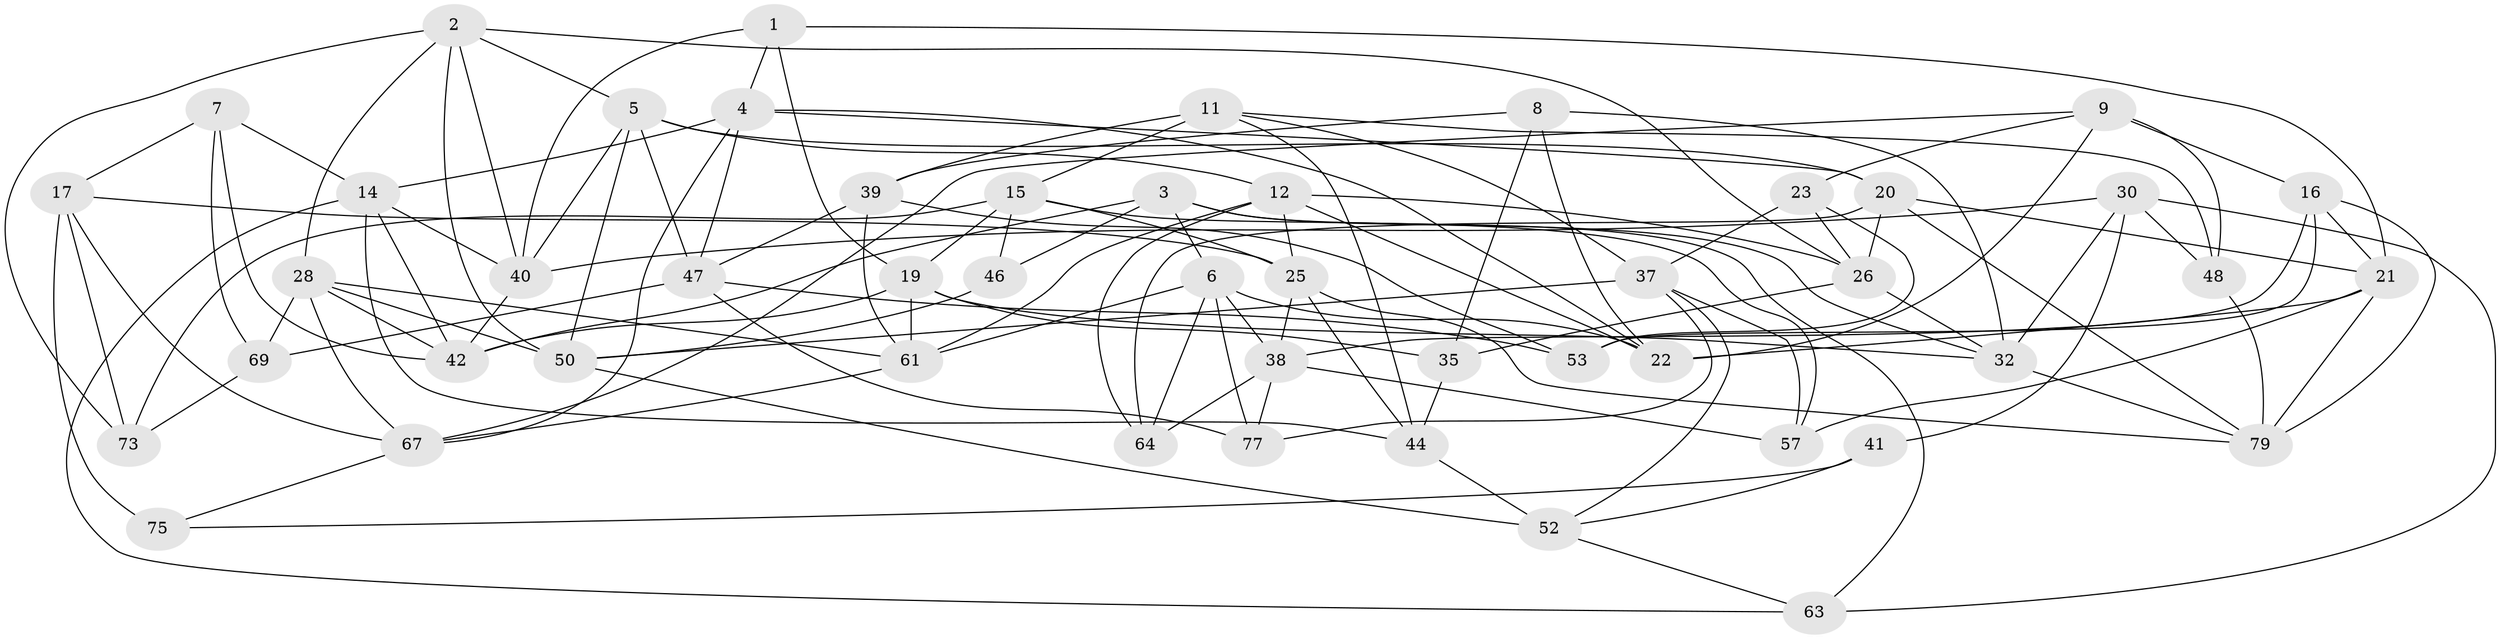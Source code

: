 // original degree distribution, {4: 1.0}
// Generated by graph-tools (version 1.1) at 2025/11/02/27/25 16:11:46]
// undirected, 49 vertices, 125 edges
graph export_dot {
graph [start="1"]
  node [color=gray90,style=filled];
  1;
  2 [super="+76"];
  3 [super="+13"];
  4 [super="+58"];
  5 [super="+24"];
  6 [super="+56"];
  7;
  8;
  9 [super="+10"];
  11 [super="+18"];
  12 [super="+31"];
  14 [super="+62"];
  15 [super="+74"];
  16 [super="+34"];
  17 [super="+27"];
  19 [super="+49"];
  20 [super="+33"];
  21 [super="+29"];
  22 [super="+78"];
  23;
  25 [super="+43"];
  26 [super="+72"];
  28 [super="+51"];
  30 [super="+82"];
  32 [super="+36"];
  35;
  37 [super="+54"];
  38 [super="+55"];
  39 [super="+59"];
  40 [super="+45"];
  41;
  42 [super="+65"];
  44 [super="+66"];
  46;
  47 [super="+60"];
  48;
  50 [super="+68"];
  52 [super="+80"];
  53;
  57;
  61 [super="+70"];
  63;
  64;
  67 [super="+71"];
  69;
  73;
  75;
  77;
  79 [super="+81"];
  1 -- 19;
  1 -- 21;
  1 -- 4;
  1 -- 40;
  2 -- 26;
  2 -- 5;
  2 -- 73;
  2 -- 40;
  2 -- 28;
  2 -- 50;
  3 -- 46 [weight=2];
  3 -- 63;
  3 -- 32;
  3 -- 6;
  3 -- 42;
  4 -- 22;
  4 -- 14;
  4 -- 47;
  4 -- 20;
  4 -- 67;
  5 -- 47;
  5 -- 40;
  5 -- 20;
  5 -- 12;
  5 -- 50;
  6 -- 61;
  6 -- 38;
  6 -- 22;
  6 -- 64;
  6 -- 77;
  7 -- 69;
  7 -- 14;
  7 -- 42;
  7 -- 17;
  8 -- 32;
  8 -- 35;
  8 -- 39;
  8 -- 22;
  9 -- 23;
  9 -- 16 [weight=2];
  9 -- 48;
  9 -- 22;
  9 -- 67;
  11 -- 39 [weight=2];
  11 -- 48;
  11 -- 37;
  11 -- 44;
  11 -- 15;
  12 -- 26;
  12 -- 64;
  12 -- 25;
  12 -- 61;
  12 -- 22;
  14 -- 40;
  14 -- 44;
  14 -- 63;
  14 -- 42;
  15 -- 57;
  15 -- 46;
  15 -- 19;
  15 -- 73;
  15 -- 25;
  16 -- 53;
  16 -- 79;
  16 -- 21;
  16 -- 38;
  17 -- 73;
  17 -- 75 [weight=2];
  17 -- 67;
  17 -- 25;
  19 -- 61;
  19 -- 32;
  19 -- 35;
  19 -- 42;
  20 -- 21;
  20 -- 79;
  20 -- 64;
  20 -- 26;
  21 -- 57;
  21 -- 79;
  21 -- 22;
  23 -- 53;
  23 -- 37;
  23 -- 26;
  25 -- 44;
  25 -- 38;
  25 -- 79;
  26 -- 32;
  26 -- 35;
  28 -- 42;
  28 -- 61;
  28 -- 50;
  28 -- 69;
  28 -- 67;
  30 -- 63;
  30 -- 41 [weight=2];
  30 -- 32;
  30 -- 40;
  30 -- 48;
  32 -- 79;
  35 -- 44;
  37 -- 52;
  37 -- 77;
  37 -- 57;
  37 -- 50;
  38 -- 64;
  38 -- 57;
  38 -- 77;
  39 -- 53;
  39 -- 61;
  39 -- 47;
  40 -- 42;
  41 -- 75;
  41 -- 52;
  44 -- 52 [weight=2];
  46 -- 50;
  47 -- 77;
  47 -- 53;
  47 -- 69;
  48 -- 79;
  50 -- 52;
  52 -- 63;
  61 -- 67;
  67 -- 75;
  69 -- 73;
}
